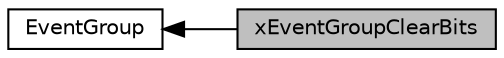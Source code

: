digraph "xEventGroupClearBits"
{
  edge [fontname="Helvetica",fontsize="10",labelfontname="Helvetica",labelfontsize="10"];
  node [fontname="Helvetica",fontsize="10",shape=record];
  rankdir=LR;
  Node0 [label="xEventGroupClearBits",height=0.2,width=0.4,color="black", fillcolor="grey75", style="filled", fontcolor="black"];
  Node1 [label="EventGroup",height=0.2,width=0.4,color="black", fillcolor="white", style="filled",URL="$group___event_group.html"];
  Node1->Node0 [shape=plaintext, dir="back", style="solid"];
}
